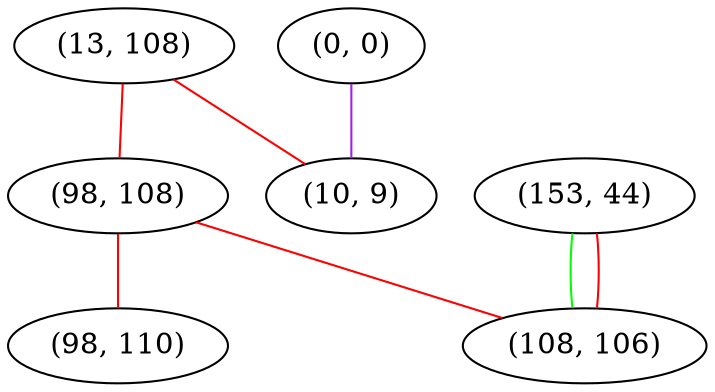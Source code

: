 graph "" {
"(13, 108)";
"(0, 0)";
"(153, 44)";
"(98, 108)";
"(108, 106)";
"(98, 110)";
"(10, 9)";
"(13, 108)" -- "(98, 108)"  [color=red, key=0, weight=1];
"(13, 108)" -- "(10, 9)"  [color=red, key=0, weight=1];
"(0, 0)" -- "(10, 9)"  [color=purple, key=0, weight=4];
"(153, 44)" -- "(108, 106)"  [color=green, key=0, weight=2];
"(153, 44)" -- "(108, 106)"  [color=red, key=1, weight=1];
"(98, 108)" -- "(108, 106)"  [color=red, key=0, weight=1];
"(98, 108)" -- "(98, 110)"  [color=red, key=0, weight=1];
}
